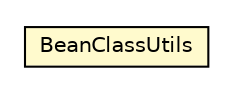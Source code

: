 #!/usr/local/bin/dot
#
# Class diagram 
# Generated by UMLGraph version R5_6_6-8-g8d7759 (http://www.umlgraph.org/)
#

digraph G {
	edge [fontname="Helvetica",fontsize=10,labelfontname="Helvetica",labelfontsize=10];
	node [fontname="Helvetica",fontsize=10,shape=plaintext];
	nodesep=0.25;
	ranksep=0.5;
	// org.dayatang.utils.BeanClassUtils
	c26069 [label=<<table title="org.dayatang.utils.BeanClassUtils" border="0" cellborder="1" cellspacing="0" cellpadding="2" port="p" bgcolor="lemonChiffon" href="./BeanClassUtils.html">
		<tr><td><table border="0" cellspacing="0" cellpadding="1">
<tr><td align="center" balign="center"> BeanClassUtils </td></tr>
		</table></td></tr>
		</table>>, URL="./BeanClassUtils.html", fontname="Helvetica", fontcolor="black", fontsize=10.0];
}

